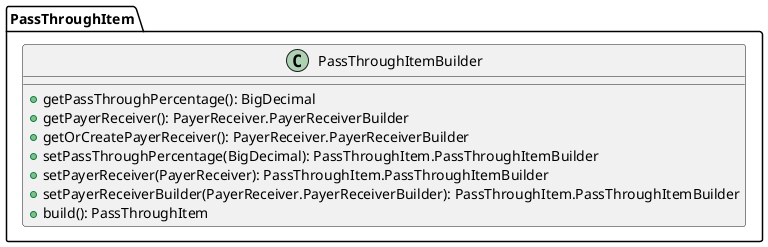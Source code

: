 @startuml

    class PassThroughItem.PassThroughItemBuilder [[PassThroughItem.PassThroughItemBuilder.html]] {
        +getPassThroughPercentage(): BigDecimal
        +getPayerReceiver(): PayerReceiver.PayerReceiverBuilder
        +getOrCreatePayerReceiver(): PayerReceiver.PayerReceiverBuilder
        +setPassThroughPercentage(BigDecimal): PassThroughItem.PassThroughItemBuilder
        +setPayerReceiver(PayerReceiver): PassThroughItem.PassThroughItemBuilder
        +setPayerReceiverBuilder(PayerReceiver.PayerReceiverBuilder): PassThroughItem.PassThroughItemBuilder
        +build(): PassThroughItem
    }

@enduml
